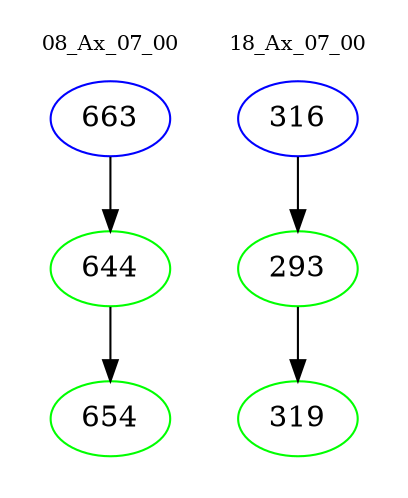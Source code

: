 digraph{
subgraph cluster_0 {
color = white
label = "08_Ax_07_00";
fontsize=10;
T0_663 [label="663", color="blue"]
T0_663 -> T0_644 [color="black"]
T0_644 [label="644", color="green"]
T0_644 -> T0_654 [color="black"]
T0_654 [label="654", color="green"]
}
subgraph cluster_1 {
color = white
label = "18_Ax_07_00";
fontsize=10;
T1_316 [label="316", color="blue"]
T1_316 -> T1_293 [color="black"]
T1_293 [label="293", color="green"]
T1_293 -> T1_319 [color="black"]
T1_319 [label="319", color="green"]
}
}
